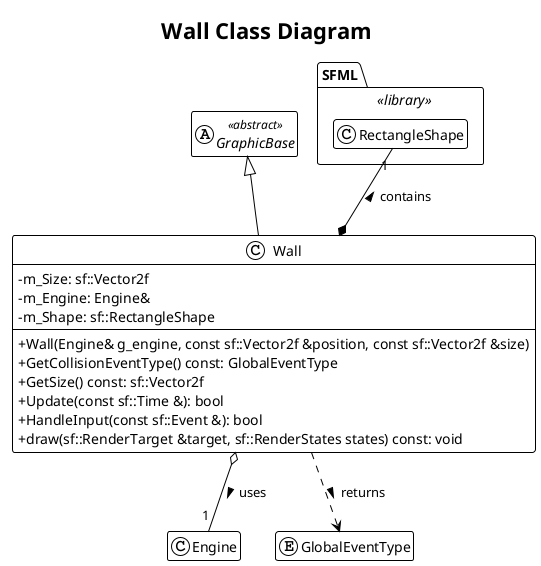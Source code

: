@startuml
!theme plain
title Wall Class Diagram

' Settings
skinparam classAttributeIconSize 0
hide empty members

' --- SFML Library ---
package SFML <<library>> {
}

' --- Application Classes ---
class Engine
enum GlobalEventType
abstract class GraphicBase <<abstract>> {
}

class Wall {
    - m_Size: sf::Vector2f
    - m_Engine: Engine&
    - m_Shape: sf::RectangleShape
    --
    + Wall(Engine& g_engine, const sf::Vector2f &position, const sf::Vector2f &size)
    + GetCollisionEventType() const: GlobalEventType
    + GetSize() const: sf::Vector2f
    + Update(const sf::Time &): bool
    + HandleInput(const sf::Event &): bool
    + draw(sf::RenderTarget &target, sf::RenderStates states) const: void
}

' --- RELATIONSHIPS ---

' ==> Inheritance
GraphicBase <|-- Wall

' ==> Composition
Wall *-u- "1" SFML.RectangleShape : contains >

' ==> Aggregation
Wall o-- "1" Engine : uses >

' ==> Dependency
Wall ..> GlobalEventType : returns >

@enduml